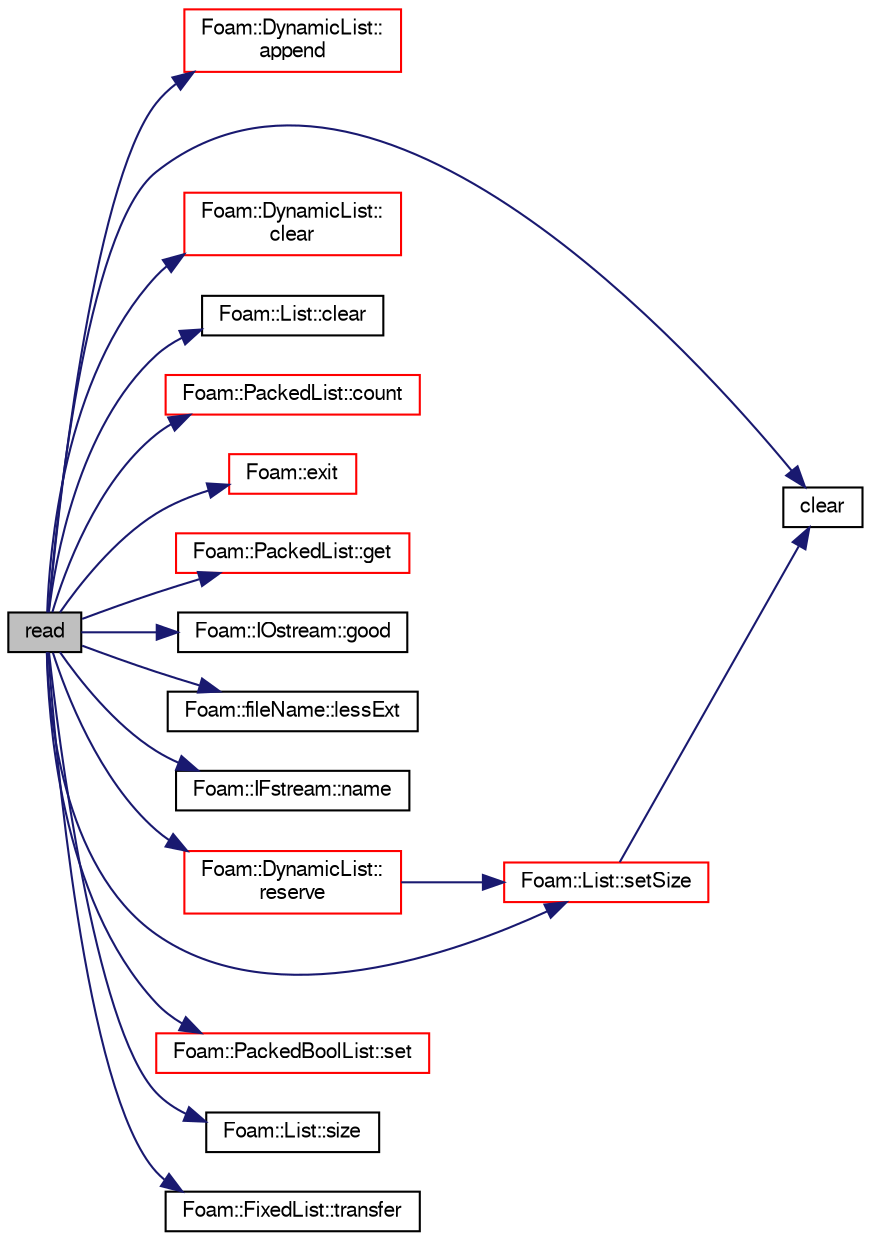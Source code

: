 digraph "read"
{
  bgcolor="transparent";
  edge [fontname="FreeSans",fontsize="10",labelfontname="FreeSans",labelfontsize="10"];
  node [fontname="FreeSans",fontsize="10",shape=record];
  rankdir="LR";
  Node1 [label="read",height=0.2,width=0.4,color="black", fillcolor="grey75", style="filled" fontcolor="black"];
  Node1 -> Node2 [color="midnightblue",fontsize="10",style="solid",fontname="FreeSans"];
  Node2 [label="Foam::DynamicList::\lappend",height=0.2,width=0.4,color="red",URL="$a00582.html#a7b67b42af715604376ad63a681dee6d8",tooltip="Append an element at the end of the list. "];
  Node1 -> Node3 [color="midnightblue",fontsize="10",style="solid",fontname="FreeSans"];
  Node3 [label="clear",height=0.2,width=0.4,color="black",URL="$a04168.html#aa9e9f67112fc3908c263b76699044728"];
  Node1 -> Node4 [color="midnightblue",fontsize="10",style="solid",fontname="FreeSans"];
  Node4 [label="Foam::DynamicList::\lclear",height=0.2,width=0.4,color="red",URL="$a00582.html#ac8bb3912a3ce86b15842e79d0b421204",tooltip="Clear the addressed list, i.e. set the size to zero. "];
  Node1 -> Node5 [color="midnightblue",fontsize="10",style="solid",fontname="FreeSans"];
  Node5 [label="Foam::List::clear",height=0.2,width=0.4,color="black",URL="$a01325.html#ac8bb3912a3ce86b15842e79d0b421204",tooltip="Clear the list, i.e. set size to zero. "];
  Node1 -> Node6 [color="midnightblue",fontsize="10",style="solid",fontname="FreeSans"];
  Node6 [label="Foam::PackedList::count",height=0.2,width=0.4,color="red",URL="$a01707.html#ab1eb6de2bf3aa228929ab4b40c73507c",tooltip="Count number of bits set, O(log(n)) "];
  Node1 -> Node7 [color="midnightblue",fontsize="10",style="solid",fontname="FreeSans"];
  Node7 [label="Foam::exit",height=0.2,width=0.4,color="red",URL="$a10237.html#a06ca7250d8e89caf05243ec094843642"];
  Node1 -> Node8 [color="midnightblue",fontsize="10",style="solid",fontname="FreeSans"];
  Node8 [label="Foam::PackedList::get",height=0.2,width=0.4,color="red",URL="$a01707.html#a1e2b0b59f39fd7a107318bf07ce5170b",tooltip="Get value at index I. "];
  Node1 -> Node9 [color="midnightblue",fontsize="10",style="solid",fontname="FreeSans"];
  Node9 [label="Foam::IOstream::good",height=0.2,width=0.4,color="black",URL="$a01149.html#ad2e41c8280b6cdf93d39e1135d2abdf7",tooltip="Return true if next operation might succeed. "];
  Node1 -> Node10 [color="midnightblue",fontsize="10",style="solid",fontname="FreeSans"];
  Node10 [label="Foam::fileName::lessExt",height=0.2,width=0.4,color="black",URL="$a00758.html#a8313eb64672be97529ce588ee8004061",tooltip="Return file name without extension (part before last .) "];
  Node1 -> Node11 [color="midnightblue",fontsize="10",style="solid",fontname="FreeSans"];
  Node11 [label="Foam::IFstream::name",height=0.2,width=0.4,color="black",URL="$a01001.html#acd3da3556711337d571c60cf9ffb91cc",tooltip="Return the name of the stream. "];
  Node1 -> Node12 [color="midnightblue",fontsize="10",style="solid",fontname="FreeSans"];
  Node12 [label="Foam::DynamicList::\lreserve",height=0.2,width=0.4,color="red",URL="$a00582.html#a7294bcb6d8983466db362b4acf6e72ec",tooltip="Reserve allocation space for at least this size. "];
  Node12 -> Node13 [color="midnightblue",fontsize="10",style="solid",fontname="FreeSans"];
  Node13 [label="Foam::List::setSize",height=0.2,width=0.4,color="red",URL="$a01325.html#aedb985ffeaf1bdbfeccc2a8730405703",tooltip="Reset size of List. "];
  Node13 -> Node3 [color="midnightblue",fontsize="10",style="solid",fontname="FreeSans"];
  Node1 -> Node14 [color="midnightblue",fontsize="10",style="solid",fontname="FreeSans"];
  Node14 [label="Foam::PackedBoolList::set",height=0.2,width=0.4,color="red",URL="$a01706.html#a0c010317ff4eff942a58dd385245119d",tooltip="Set specified bits. "];
  Node1 -> Node13 [color="midnightblue",fontsize="10",style="solid",fontname="FreeSans"];
  Node1 -> Node15 [color="midnightblue",fontsize="10",style="solid",fontname="FreeSans"];
  Node15 [label="Foam::List::size",height=0.2,width=0.4,color="black",URL="$a01325.html#a8a5f6fa29bd4b500caf186f60245b384",tooltip="Override size to be inconsistent with allocated storage. "];
  Node1 -> Node16 [color="midnightblue",fontsize="10",style="solid",fontname="FreeSans"];
  Node16 [label="Foam::FixedList::transfer",height=0.2,width=0.4,color="black",URL="$a00802.html#ad199ea6fc3eb573dd9192b5606943cdd",tooltip="Copy (not transfer) the argument contents. "];
}

